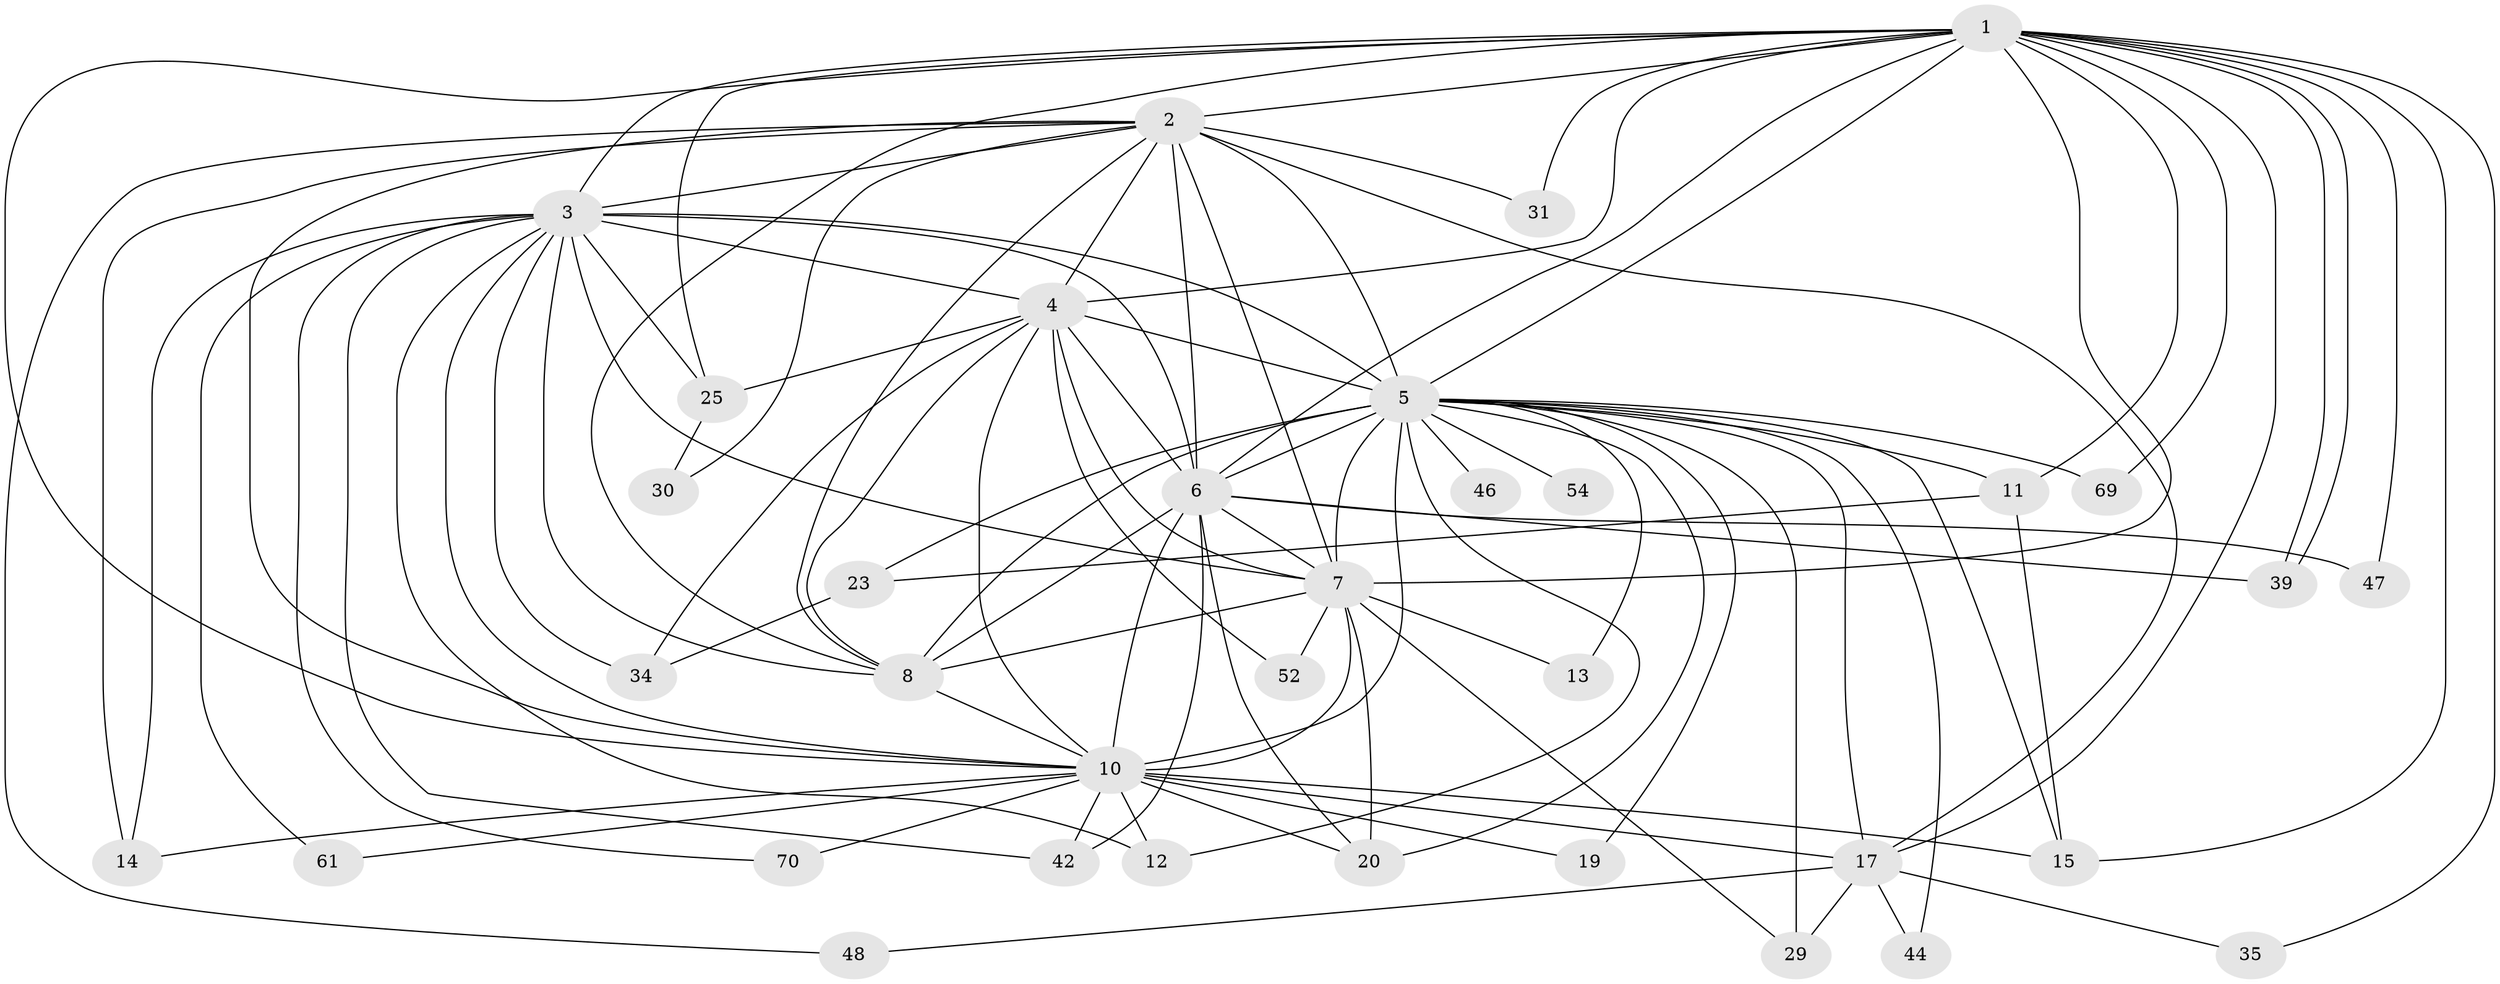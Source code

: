 // original degree distribution, {23: 0.014084507042253521, 16: 0.028169014084507043, 18: 0.028169014084507043, 12: 0.014084507042253521, 21: 0.014084507042253521, 10: 0.014084507042253521, 19: 0.014084507042253521, 25: 0.014084507042253521, 4: 0.11267605633802817, 3: 0.15492957746478872, 2: 0.5633802816901409, 5: 0.014084507042253521, 6: 0.014084507042253521}
// Generated by graph-tools (version 1.1) at 2025/14/03/09/25 04:14:13]
// undirected, 35 vertices, 99 edges
graph export_dot {
graph [start="1"]
  node [color=gray90,style=filled];
  1 [super="+21+38"];
  2;
  3;
  4;
  5 [super="+18+9+22+57"];
  6 [super="+58+16+41+36+27"];
  7 [super="+28+66+50+40"];
  8;
  10 [super="+55+24"];
  11;
  12 [super="+59"];
  13;
  14 [super="+53"];
  15 [super="+33"];
  17 [super="+64+32"];
  19;
  20 [super="+63"];
  23;
  25 [super="+43"];
  29;
  30;
  31;
  34 [super="+49"];
  35;
  39 [super="+71+68"];
  42 [super="+51"];
  44;
  46;
  47;
  48;
  52;
  54;
  61;
  69;
  70;
  1 -- 2 [weight=2];
  1 -- 3;
  1 -- 4;
  1 -- 5 [weight=2];
  1 -- 6 [weight=2];
  1 -- 7 [weight=4];
  1 -- 8;
  1 -- 10 [weight=2];
  1 -- 11;
  1 -- 17;
  1 -- 31;
  1 -- 35;
  1 -- 39 [weight=2];
  1 -- 39;
  1 -- 69;
  1 -- 25;
  1 -- 47;
  1 -- 15;
  2 -- 3;
  2 -- 4;
  2 -- 5 [weight=2];
  2 -- 6;
  2 -- 7;
  2 -- 8;
  2 -- 10;
  2 -- 14 [weight=2];
  2 -- 17;
  2 -- 30;
  2 -- 31;
  2 -- 48;
  3 -- 4;
  3 -- 5 [weight=3];
  3 -- 6;
  3 -- 7;
  3 -- 8;
  3 -- 10 [weight=2];
  3 -- 25;
  3 -- 34;
  3 -- 42;
  3 -- 61;
  3 -- 70;
  3 -- 12;
  3 -- 14;
  4 -- 5 [weight=2];
  4 -- 6;
  4 -- 7;
  4 -- 8;
  4 -- 10;
  4 -- 25;
  4 -- 34;
  4 -- 52;
  5 -- 6 [weight=4];
  5 -- 7 [weight=2];
  5 -- 8 [weight=2];
  5 -- 10 [weight=3];
  5 -- 11;
  5 -- 12;
  5 -- 13;
  5 -- 15;
  5 -- 44;
  5 -- 46 [weight=2];
  5 -- 17;
  5 -- 69;
  5 -- 19;
  5 -- 54;
  5 -- 23;
  5 -- 29;
  5 -- 20;
  6 -- 7;
  6 -- 8 [weight=2];
  6 -- 10 [weight=4];
  6 -- 39;
  6 -- 20;
  6 -- 47;
  6 -- 42;
  7 -- 8;
  7 -- 10 [weight=3];
  7 -- 13;
  7 -- 20;
  7 -- 29;
  7 -- 52;
  8 -- 10;
  10 -- 12;
  10 -- 14;
  10 -- 15;
  10 -- 19;
  10 -- 42;
  10 -- 61;
  10 -- 70;
  10 -- 17 [weight=2];
  10 -- 20;
  11 -- 23;
  11 -- 15;
  17 -- 29;
  17 -- 48;
  17 -- 35;
  17 -- 44;
  23 -- 34;
  25 -- 30;
}

